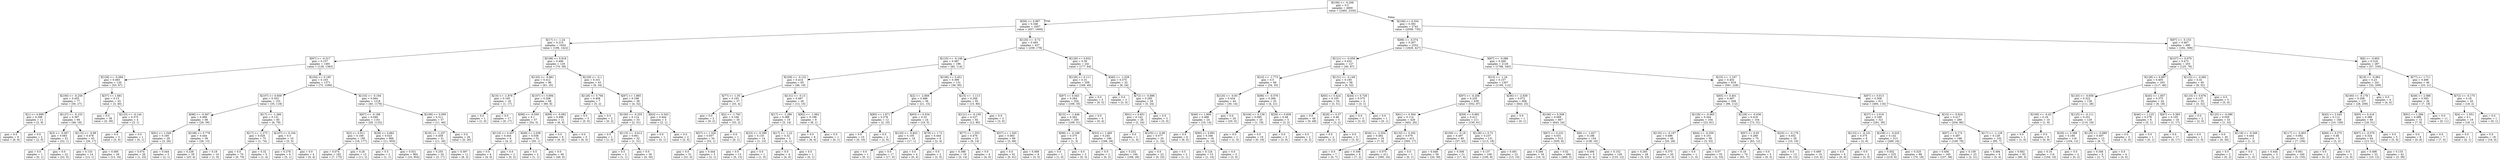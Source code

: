 digraph Tree {
node [shape=box] ;
0 [label="X[100] <= -0.206\ngini = 0.5\nsamples = 4800\nvalue = [2465, 2335]"] ;
1 [label="X[59] <= 0.967\ngini = 0.346\nsamples = 2057\nvalue = [457, 1600]"] ;
0 -> 1 [labeldistance=2.5, labelangle=45, headlabel="True"] ;
2 [label="X[17] <= -1.24\ngini = 0.215\nsamples = 1620\nvalue = [198, 1422]"] ;
1 -> 2 ;
3 [label="X[97] <= -0.317\ngini = 0.157\nsamples = 1491\nvalue = [128, 1363]"] ;
2 -> 3 ;
4 [label="X[129] <= -0.094\ngini = 0.493\nsamples = 120\nvalue = [53, 67]"] ;
3 -> 4 ;
5 [label="X[100] <= -0.259\ngini = 0.455\nsamples = 77\nvalue = [50, 27]"] ;
4 -> 5 ;
6 [label="X[1] <= 0.899\ngini = 0.298\nsamples = 11\nvalue = [2, 9]"] ;
5 -> 6 ;
7 [label="gini = 0.0\nsamples = 9\nvalue = [0, 9]"] ;
6 -> 7 ;
8 [label="gini = 0.0\nsamples = 2\nvalue = [2, 0]"] ;
6 -> 8 ;
9 [label="X[127] <= -0.153\ngini = 0.397\nsamples = 66\nvalue = [48, 18]"] ;
5 -> 9 ;
10 [label="X[3] <= -0.067\ngini = 0.083\nsamples = 23\nvalue = [22, 1]"] ;
9 -> 10 ;
11 [label="gini = 0.0\nsamples = 1\nvalue = [0, 1]"] ;
10 -> 11 ;
12 [label="gini = 0.0\nsamples = 22\nvalue = [22, 0]"] ;
10 -> 12 ;
13 [label="X[115] <= -0.98\ngini = 0.478\nsamples = 43\nvalue = [26, 17]"] ;
9 -> 13 ;
14 [label="gini = 0.133\nsamples = 14\nvalue = [13, 1]"] ;
13 -> 14 ;
15 [label="gini = 0.495\nsamples = 29\nvalue = [13, 16]"] ;
13 -> 15 ;
16 [label="X[37] <= 1.681\ngini = 0.13\nsamples = 43\nvalue = [3, 40]"] ;
4 -> 16 ;
17 [label="gini = 0.0\nsamples = 39\nvalue = [0, 39]"] ;
16 -> 17 ;
18 [label="X[123] <= -0.144\ngini = 0.375\nsamples = 4\nvalue = [3, 1]"] ;
16 -> 18 ;
19 [label="gini = 0.0\nsamples = 3\nvalue = [3, 0]"] ;
18 -> 19 ;
20 [label="gini = 0.0\nsamples = 1\nvalue = [0, 1]"] ;
18 -> 20 ;
21 [label="X[104] <= 0.195\ngini = 0.103\nsamples = 1371\nvalue = [75, 1296]"] ;
3 -> 21 ;
22 [label="X[107] <= 0.009\ngini = 0.353\nsamples = 153\nvalue = [35, 118]"] ;
21 -> 22 ;
23 [label="X[98] <= -0.567\ngini = 0.489\nsamples = 68\nvalue = [29, 39]"] ;
22 -> 23 ;
24 [label="X[91] <= 1.549\ngini = 0.185\nsamples = 29\nvalue = [3, 26]"] ;
23 -> 24 ;
25 [label="gini = 0.074\nsamples = 26\nvalue = [1, 25]"] ;
24 -> 25 ;
26 [label="gini = 0.444\nsamples = 3\nvalue = [2, 1]"] ;
24 -> 26 ;
27 [label="X[108] <= 0.778\ngini = 0.444\nsamples = 39\nvalue = [26, 13]"] ;
23 -> 27 ;
28 [label="gini = 0.238\nsamples = 29\nvalue = [25, 4]"] ;
27 -> 28 ;
29 [label="gini = 0.18\nsamples = 10\nvalue = [1, 9]"] ;
27 -> 29 ;
30 [label="X[17] <= -1.266\ngini = 0.131\nsamples = 85\nvalue = [6, 79]"] ;
22 -> 30 ;
31 [label="X[17] <= -1.273\ngini = 0.026\nsamples = 75\nvalue = [1, 74]"] ;
30 -> 31 ;
32 [label="gini = 0.0\nsamples = 70\nvalue = [0, 70]"] ;
31 -> 32 ;
33 [label="gini = 0.32\nsamples = 5\nvalue = [1, 4]"] ;
31 -> 33 ;
34 [label="X[107] <= 0.104\ngini = 0.5\nsamples = 10\nvalue = [5, 5]"] ;
30 -> 34 ;
35 [label="gini = 0.278\nsamples = 6\nvalue = [5, 1]"] ;
34 -> 35 ;
36 [label="gini = 0.0\nsamples = 4\nvalue = [0, 4]"] ;
34 -> 36 ;
37 [label="X[133] <= -0.194\ngini = 0.064\nsamples = 1218\nvalue = [40, 1178]"] ;
21 -> 37 ;
38 [label="X[97] <= -0.188\ngini = 0.049\nsamples = 1161\nvalue = [29, 1132]"] ;
37 -> 38 ;
39 [label="X[3] <= 0.911\ngini = 0.168\nsamples = 195\nvalue = [18, 177]"] ;
38 -> 39 ;
40 [label="gini = 0.074\nsamples = 182\nvalue = [7, 175]"] ;
39 -> 40 ;
41 [label="gini = 0.26\nsamples = 13\nvalue = [11, 2]"] ;
39 -> 41 ;
42 [label="X[28] <= 0.862\ngini = 0.023\nsamples = 966\nvalue = [11, 955]"] ;
38 -> 42 ;
43 [label="gini = 0.5\nsamples = 2\nvalue = [1, 1]"] ;
42 -> 43 ;
44 [label="gini = 0.021\nsamples = 964\nvalue = [10, 954]"] ;
42 -> 44 ;
45 [label="X[109] <= 0.009\ngini = 0.311\nsamples = 57\nvalue = [11, 46]"] ;
37 -> 45 ;
46 [label="X[19] <= -1.257\ngini = 0.458\nsamples = 31\nvalue = [11, 20]"] ;
45 -> 46 ;
47 [label="gini = 0.255\nsamples = 20\nvalue = [3, 17]"] ;
46 -> 47 ;
48 [label="gini = 0.397\nsamples = 11\nvalue = [8, 3]"] ;
46 -> 48 ;
49 [label="gini = 0.0\nsamples = 26\nvalue = [0, 26]"] ;
45 -> 49 ;
50 [label="X[108] <= 0.818\ngini = 0.496\nsamples = 129\nvalue = [70, 59]"] ;
2 -> 50 ;
51 [label="X[120] <= -0.861\ngini = 0.412\nsamples = 86\nvalue = [61, 25]"] ;
50 -> 51 ;
52 [label="X[10] <= -1.878\ngini = 0.105\nsamples = 18\nvalue = [1, 17]"] ;
51 -> 52 ;
53 [label="gini = 0.0\nsamples = 1\nvalue = [1, 0]"] ;
52 -> 53 ;
54 [label="gini = 0.0\nsamples = 17\nvalue = [0, 17]"] ;
52 -> 54 ;
55 [label="X[107] <= 0.094\ngini = 0.208\nsamples = 68\nvalue = [60, 8]"] ;
51 -> 55 ;
56 [label="X[98] <= -0.559\ngini = 0.1\nsamples = 57\nvalue = [54, 3]"] ;
55 -> 56 ;
57 [label="X[110] <= 0.457\ngini = 0.444\nsamples = 6\nvalue = [4, 2]"] ;
56 -> 57 ;
58 [label="gini = 0.0\nsamples = 4\nvalue = [4, 0]"] ;
57 -> 58 ;
59 [label="gini = 0.0\nsamples = 2\nvalue = [0, 2]"] ;
57 -> 59 ;
60 [label="X[49] <= 2.038\ngini = 0.038\nsamples = 51\nvalue = [50, 1]"] ;
56 -> 60 ;
61 [label="gini = 0.5\nsamples = 2\nvalue = [1, 1]"] ;
60 -> 61 ;
62 [label="gini = 0.0\nsamples = 49\nvalue = [49, 0]"] ;
60 -> 62 ;
63 [label="X[99] <= -0.082\ngini = 0.496\nsamples = 11\nvalue = [6, 5]"] ;
55 -> 63 ;
64 [label="gini = 0.0\nsamples = 6\nvalue = [6, 0]"] ;
63 -> 64 ;
65 [label="gini = 0.0\nsamples = 5\nvalue = [0, 5]"] ;
63 -> 65 ;
66 [label="X[129] <= -0.1\ngini = 0.331\nsamples = 43\nvalue = [9, 34]"] ;
50 -> 66 ;
67 [label="X[128] <= 0.794\ngini = 0.408\nsamples = 7\nvalue = [5, 2]"] ;
66 -> 67 ;
68 [label="gini = 0.0\nsamples = 5\nvalue = [5, 0]"] ;
67 -> 68 ;
69 [label="gini = 0.0\nsamples = 2\nvalue = [0, 2]"] ;
67 -> 69 ;
70 [label="X[87] <= 1.865\ngini = 0.198\nsamples = 36\nvalue = [4, 32]"] ;
66 -> 70 ;
71 [label="X[100] <= -0.255\ngini = 0.114\nsamples = 33\nvalue = [2, 31]"] ;
70 -> 71 ;
72 [label="gini = 0.0\nsamples = 1\nvalue = [1, 0]"] ;
71 -> 72 ;
73 [label="X[115] <= -0.612\ngini = 0.061\nsamples = 32\nvalue = [1, 31]"] ;
71 -> 73 ;
74 [label="gini = 0.5\nsamples = 2\nvalue = [1, 1]"] ;
73 -> 74 ;
75 [label="gini = 0.0\nsamples = 30\nvalue = [0, 30]"] ;
73 -> 75 ;
76 [label="X[63] <= 0.343\ngini = 0.444\nsamples = 3\nvalue = [2, 1]"] ;
70 -> 76 ;
77 [label="gini = 0.0\nsamples = 1\nvalue = [0, 1]"] ;
76 -> 77 ;
78 [label="gini = 0.0\nsamples = 2\nvalue = [2, 0]"] ;
76 -> 78 ;
79 [label="X[120] <= -0.72\ngini = 0.483\nsamples = 437\nvalue = [259, 178]"] ;
1 -> 79 ;
80 [label="X[125] <= -0.148\ngini = 0.487\nsamples = 196\nvalue = [82, 114]"] ;
79 -> 80 ;
81 [label="X[109] <= -0.122\ngini = 0.414\nsamples = 65\nvalue = [46, 19]"] ;
80 -> 81 ;
82 [label="X[77] <= 1.35\ngini = 0.193\nsamples = 37\nvalue = [33, 4]"] ;
81 -> 82 ;
83 [label="gini = 0.0\nsamples = 2\nvalue = [0, 2]"] ;
82 -> 83 ;
84 [label="X[2] <= -1.793\ngini = 0.108\nsamples = 35\nvalue = [33, 2]"] ;
82 -> 84 ;
85 [label="X[57] <= 1.326\ngini = 0.057\nsamples = 34\nvalue = [33, 1]"] ;
84 -> 85 ;
86 [label="gini = 0.0\nsamples = 31\nvalue = [31, 0]"] ;
85 -> 86 ;
87 [label="gini = 0.444\nsamples = 3\nvalue = [2, 1]"] ;
85 -> 87 ;
88 [label="gini = 0.0\nsamples = 1\nvalue = [0, 1]"] ;
84 -> 88 ;
89 [label="X[131] <= -0.13\ngini = 0.497\nsamples = 28\nvalue = [13, 15]"] ;
81 -> 89 ;
90 [label="X[17] <= -1.286\ngini = 0.388\nsamples = 19\nvalue = [5, 14]"] ;
89 -> 90 ;
91 [label="X[23] <= -0.399\ngini = 0.133\nsamples = 14\nvalue = [1, 13]"] ;
90 -> 91 ;
92 [label="gini = 0.0\nsamples = 13\nvalue = [0, 13]"] ;
91 -> 92 ;
93 [label="gini = 0.0\nsamples = 1\nvalue = [1, 0]"] ;
91 -> 93 ;
94 [label="X[17] <= -1.22\ngini = 0.32\nsamples = 5\nvalue = [4, 1]"] ;
90 -> 94 ;
95 [label="gini = 0.0\nsamples = 4\nvalue = [4, 0]"] ;
94 -> 95 ;
96 [label="gini = 0.0\nsamples = 1\nvalue = [0, 1]"] ;
94 -> 96 ;
97 [label="X[82] <= -1.062\ngini = 0.198\nsamples = 9\nvalue = [8, 1]"] ;
89 -> 97 ;
98 [label="gini = 0.0\nsamples = 8\nvalue = [8, 0]"] ;
97 -> 98 ;
99 [label="gini = 0.0\nsamples = 1\nvalue = [0, 1]"] ;
97 -> 99 ;
100 [label="X[106] <= 0.451\ngini = 0.399\nsamples = 131\nvalue = [36, 95]"] ;
80 -> 100 ;
101 [label="X[2] <= -2.669\ngini = 0.486\nsamples = 36\nvalue = [21, 15]"] ;
100 -> 101 ;
102 [label="X[85] <= 1.671\ngini = 0.278\nsamples = 12\nvalue = [2, 10]"] ;
101 -> 102 ;
103 [label="gini = 0.0\nsamples = 10\nvalue = [0, 10]"] ;
102 -> 103 ;
104 [label="gini = 0.0\nsamples = 2\nvalue = [2, 0]"] ;
102 -> 104 ;
105 [label="X[63] <= 0.534\ngini = 0.33\nsamples = 24\nvalue = [19, 5]"] ;
101 -> 105 ;
106 [label="X[120] <= -0.843\ngini = 0.105\nsamples = 18\nvalue = [17, 1]"] ;
105 -> 106 ;
107 [label="gini = 0.0\nsamples = 1\nvalue = [0, 1]"] ;
106 -> 107 ;
108 [label="gini = 0.0\nsamples = 17\nvalue = [17, 0]"] ;
106 -> 108 ;
109 [label="X[79] <= 1.72\ngini = 0.444\nsamples = 6\nvalue = [2, 4]"] ;
105 -> 109 ;
110 [label="gini = 0.0\nsamples = 4\nvalue = [0, 4]"] ;
109 -> 110 ;
111 [label="gini = 0.0\nsamples = 2\nvalue = [2, 0]"] ;
109 -> 111 ;
112 [label="X[15] <= -1.113\ngini = 0.266\nsamples = 95\nvalue = [15, 80]"] ;
100 -> 112 ;
113 [label="X[121] <= -0.159\ngini = 0.227\nsamples = 92\nvalue = [12, 80]"] ;
112 -> 113 ;
114 [label="X[77] <= 1.553\ngini = 0.476\nsamples = 23\nvalue = [9, 14]"] ;
113 -> 114 ;
115 [label="gini = 0.388\nsamples = 19\nvalue = [5, 14]"] ;
114 -> 115 ;
116 [label="gini = 0.0\nsamples = 4\nvalue = [4, 0]"] ;
114 -> 116 ;
117 [label="X[57] <= 1.345\ngini = 0.083\nsamples = 69\nvalue = [3, 66]"] ;
113 -> 117 ;
118 [label="gini = 0.0\nsamples = 61\nvalue = [0, 61]"] ;
117 -> 118 ;
119 [label="gini = 0.469\nsamples = 8\nvalue = [3, 5]"] ;
117 -> 119 ;
120 [label="gini = 0.0\nsamples = 3\nvalue = [3, 0]"] ;
112 -> 120 ;
121 [label="X[128] <= 0.832\ngini = 0.39\nsamples = 241\nvalue = [177, 64]"] ;
79 -> 121 ;
122 [label="X[129] <= 0.111\ngini = 0.31\nsamples = 209\nvalue = [169, 40]"] ;
121 -> 122 ;
123 [label="X[97] <= 0.043\ngini = 0.284\nsamples = 204\nvalue = [169, 35]"] ;
122 -> 123 ;
124 [label="X[15] <= -1.646\ngini = 0.262\nsamples = 200\nvalue = [169, 31]"] ;
123 -> 124 ;
125 [label="X[99] <= -0.198\ngini = 0.375\nsamples = 4\nvalue = [1, 3]"] ;
124 -> 125 ;
126 [label="gini = 0.0\nsamples = 1\nvalue = [1, 0]"] ;
125 -> 126 ;
127 [label="gini = 0.0\nsamples = 3\nvalue = [0, 3]"] ;
125 -> 127 ;
128 [label="X[53] <= 1.469\ngini = 0.245\nsamples = 196\nvalue = [168, 28]"] ;
124 -> 128 ;
129 [label="gini = 0.0\nsamples = 2\nvalue = [0, 2]"] ;
128 -> 129 ;
130 [label="gini = 0.232\nsamples = 194\nvalue = [168, 26]"] ;
128 -> 130 ;
131 [label="gini = 0.0\nsamples = 4\nvalue = [0, 4]"] ;
123 -> 131 ;
132 [label="gini = 0.0\nsamples = 5\nvalue = [0, 5]"] ;
122 -> 132 ;
133 [label="X[40] <= -1.029\ngini = 0.375\nsamples = 32\nvalue = [8, 24]"] ;
121 -> 133 ;
134 [label="gini = 0.0\nsamples = 3\nvalue = [3, 0]"] ;
133 -> 134 ;
135 [label="X[72] <= -0.896\ngini = 0.285\nsamples = 29\nvalue = [5, 24]"] ;
133 -> 135 ;
136 [label="X[61] <= 0.651\ngini = 0.142\nsamples = 26\nvalue = [2, 24]"] ;
135 -> 136 ;
137 [label="gini = 0.0\nsamples = 1\nvalue = [1, 0]"] ;
136 -> 137 ;
138 [label="X[105] <= 0.08\ngini = 0.077\nsamples = 25\nvalue = [1, 24]"] ;
136 -> 138 ;
139 [label="gini = 0.0\nsamples = 23\nvalue = [0, 23]"] ;
138 -> 139 ;
140 [label="gini = 0.5\nsamples = 2\nvalue = [1, 1]"] ;
138 -> 140 ;
141 [label="gini = 0.0\nsamples = 3\nvalue = [3, 0]"] ;
135 -> 141 ;
142 [label="X[106] <= 0.554\ngini = 0.392\nsamples = 2743\nvalue = [2008, 735]"] ;
0 -> 142 [labeldistance=2.5, labelangle=-45, headlabel="False"] ;
143 [label="X[98] <= -0.574\ngini = 0.307\nsamples = 2253\nvalue = [1826, 427]"] ;
142 -> 143 ;
144 [label="X[121] <= -0.059\ngini = 0.432\nsamples = 127\nvalue = [40, 87]"] ;
143 -> 144 ;
145 [label="X[10] <= -1.773\ngini = 0.5\nsamples = 69\nvalue = [34, 35]"] ;
144 -> 145 ;
146 [label="X[120] <= -0.93\ngini = 0.434\nsamples = 44\nvalue = [30, 14]"] ;
145 -> 146 ;
147 [label="X[49] <= 1.909\ngini = 0.486\nsamples = 24\nvalue = [10, 14]"] ;
146 -> 147 ;
148 [label="gini = 0.0\nsamples = 6\nvalue = [6, 0]"] ;
147 -> 148 ;
149 [label="X[90] <= 0.891\ngini = 0.346\nsamples = 18\nvalue = [4, 14]"] ;
147 -> 149 ;
150 [label="gini = 0.124\nsamples = 15\nvalue = [1, 14]"] ;
149 -> 150 ;
151 [label="gini = 0.0\nsamples = 3\nvalue = [3, 0]"] ;
149 -> 151 ;
152 [label="gini = 0.0\nsamples = 20\nvalue = [20, 0]"] ;
146 -> 152 ;
153 [label="X[98] <= -0.576\ngini = 0.269\nsamples = 25\nvalue = [4, 21]"] ;
145 -> 153 ;
154 [label="X[104] <= 0.139\ngini = 0.095\nsamples = 20\nvalue = [1, 19]"] ;
153 -> 154 ;
155 [label="gini = 0.0\nsamples = 1\nvalue = [1, 0]"] ;
154 -> 155 ;
156 [label="gini = 0.0\nsamples = 19\nvalue = [0, 19]"] ;
154 -> 156 ;
157 [label="X[29] <= 0.838\ngini = 0.48\nsamples = 5\nvalue = [3, 2]"] ;
153 -> 157 ;
158 [label="gini = 0.0\nsamples = 3\nvalue = [3, 0]"] ;
157 -> 158 ;
159 [label="gini = 0.0\nsamples = 2\nvalue = [0, 2]"] ;
157 -> 159 ;
160 [label="X[131] <= -0.149\ngini = 0.185\nsamples = 58\nvalue = [6, 52]"] ;
144 -> 160 ;
161 [label="X[65] <= 0.424\ngini = 0.105\nsamples = 54\nvalue = [3, 51]"] ;
160 -> 161 ;
162 [label="gini = 0.0\nsamples = 49\nvalue = [0, 49]"] ;
161 -> 162 ;
163 [label="X[29] <= 0.37\ngini = 0.48\nsamples = 5\nvalue = [3, 2]"] ;
161 -> 163 ;
164 [label="gini = 0.0\nsamples = 2\nvalue = [0, 2]"] ;
163 -> 164 ;
165 [label="gini = 0.0\nsamples = 3\nvalue = [3, 0]"] ;
163 -> 165 ;
166 [label="X[44] <= 0.728\ngini = 0.375\nsamples = 4\nvalue = [3, 1]"] ;
160 -> 166 ;
167 [label="gini = 0.0\nsamples = 3\nvalue = [3, 0]"] ;
166 -> 167 ;
168 [label="gini = 0.0\nsamples = 1\nvalue = [0, 1]"] ;
166 -> 168 ;
169 [label="X[97] <= -0.086\ngini = 0.269\nsamples = 2126\nvalue = [1786, 340]"] ;
143 -> 169 ;
170 [label="X[15] <= -1.24\ngini = 0.157\nsamples = 1307\nvalue = [1195, 112]"] ;
169 -> 170 ;
171 [label="X[97] <= -0.206\ngini = 0.235\nsamples = 639\nvalue = [552, 87]"] ;
170 -> 171 ;
172 [label="X[61] <= 0.564\ngini = 0.114\nsamples = 428\nvalue = [402, 26]"] ;
171 -> 172 ;
173 [label="X[34] <= -2.054\ngini = 0.492\nsamples = 16\nvalue = [7, 9]"] ;
172 -> 173 ;
174 [label="gini = 0.0\nsamples = 7\nvalue = [0, 7]"] ;
173 -> 174 ;
175 [label="gini = 0.346\nsamples = 9\nvalue = [7, 2]"] ;
173 -> 175 ;
176 [label="X[132] <= 0.292\ngini = 0.079\nsamples = 412\nvalue = [395, 17]"] ;
172 -> 176 ;
177 [label="gini = 0.075\nsamples = 411\nvalue = [395, 16]"] ;
176 -> 177 ;
178 [label="gini = 0.0\nsamples = 1\nvalue = [0, 1]"] ;
176 -> 178 ;
179 [label="X[59] <= 0.982\ngini = 0.411\nsamples = 211\nvalue = [150, 61]"] ;
171 -> 179 ;
180 [label="X[100] <= -0.18\ngini = 0.497\nsamples = 80\nvalue = [37, 43]"] ;
179 -> 180 ;
181 [label="gini = 0.448\nsamples = 59\nvalue = [20, 39]"] ;
180 -> 181 ;
182 [label="gini = 0.308\nsamples = 21\nvalue = [17, 4]"] ;
180 -> 182 ;
183 [label="X[128] <= 0.72\ngini = 0.237\nsamples = 131\nvalue = [113, 18]"] ;
179 -> 183 ;
184 [label="gini = 0.137\nsamples = 108\nvalue = [100, 8]"] ;
183 -> 184 ;
185 [label="gini = 0.491\nsamples = 23\nvalue = [13, 10]"] ;
183 -> 185 ;
186 [label="X[36] <= -2.639\ngini = 0.072\nsamples = 668\nvalue = [643, 25]"] ;
170 -> 186 ;
187 [label="gini = 0.0\nsamples = 1\nvalue = [0, 1]"] ;
186 -> 187 ;
188 [label="X[106] <= 0.508\ngini = 0.069\nsamples = 667\nvalue = [643, 24]"] ;
186 -> 188 ;
189 [label="X[67] <= 0.232\ngini = 0.031\nsamples = 513\nvalue = [505, 8]"] ;
188 -> 189 ;
190 [label="gini = 0.266\nsamples = 19\nvalue = [16, 3]"] ;
189 -> 190 ;
191 [label="gini = 0.02\nsamples = 494\nvalue = [489, 5]"] ;
189 -> 191 ;
192 [label="X[6] <= -1.627\ngini = 0.186\nsamples = 154\nvalue = [138, 16]"] ;
188 -> 192 ;
193 [label="gini = 0.494\nsamples = 9\nvalue = [5, 4]"] ;
192 -> 193 ;
194 [label="gini = 0.152\nsamples = 145\nvalue = [133, 12]"] ;
192 -> 194 ;
195 [label="X[15] <= -1.167\ngini = 0.402\nsamples = 819\nvalue = [591, 228]"] ;
169 -> 195 ;
196 [label="X[65] <= 0.401\ngini = 0.497\nsamples = 208\nvalue = [96, 112]"] ;
195 -> 196 ;
197 [label="X[129] <= -0.065\ngini = 0.344\nsamples = 104\nvalue = [23, 81]"] ;
196 -> 197 ;
198 [label="X[135] <= -0.197\ngini = 0.486\nsamples = 48\nvalue = [20, 28]"] ;
197 -> 198 ;
199 [label="gini = 0.293\nsamples = 28\nvalue = [5, 23]"] ;
198 -> 199 ;
200 [label="gini = 0.375\nsamples = 20\nvalue = [15, 5]"] ;
198 -> 200 ;
201 [label="X[64] <= -0.359\ngini = 0.101\nsamples = 56\nvalue = [3, 53]"] ;
197 -> 201 ;
202 [label="gini = 0.0\nsamples = 1\nvalue = [1, 0]"] ;
201 -> 202 ;
203 [label="gini = 0.07\nsamples = 55\nvalue = [2, 53]"] ;
201 -> 203 ;
204 [label="X[129] <= -0.036\ngini = 0.418\nsamples = 104\nvalue = [73, 31]"] ;
196 -> 204 ;
205 [label="X[97] <= 0.05\ngini = 0.269\nsamples = 75\nvalue = [63, 12]"] ;
204 -> 205 ;
206 [label="gini = 0.18\nsamples = 70\nvalue = [63, 7]"] ;
205 -> 206 ;
207 [label="gini = 0.0\nsamples = 5\nvalue = [0, 5]"] ;
205 -> 207 ;
208 [label="X[25] <= -0.179\ngini = 0.452\nsamples = 29\nvalue = [10, 19]"] ;
204 -> 208 ;
209 [label="gini = 0.0\nsamples = 13\nvalue = [0, 13]"] ;
208 -> 209 ;
210 [label="gini = 0.469\nsamples = 16\nvalue = [10, 6]"] ;
208 -> 210 ;
211 [label="X[97] <= 0.013\ngini = 0.308\nsamples = 611\nvalue = [495, 116]"] ;
195 -> 211 ;
212 [label="X[37] <= 2.016\ngini = 0.169\nsamples = 321\nvalue = [291, 30]"] ;
211 -> 212 ;
213 [label="X[123] <= -0.101\ngini = 0.375\nsamples = 8\nvalue = [2, 6]"] ;
212 -> 213 ;
214 [label="gini = 0.0\nsamples = 6\nvalue = [0, 6]"] ;
213 -> 214 ;
215 [label="gini = 0.0\nsamples = 2\nvalue = [2, 0]"] ;
213 -> 215 ;
216 [label="X[109] <= -0.025\ngini = 0.142\nsamples = 313\nvalue = [289, 24]"] ;
212 -> 216 ;
217 [label="gini = 0.052\nsamples = 225\nvalue = [219, 6]"] ;
216 -> 217 ;
218 [label="gini = 0.325\nsamples = 88\nvalue = [70, 18]"] ;
216 -> 218 ;
219 [label="X[15] <= -0.924\ngini = 0.417\nsamples = 290\nvalue = [204, 86]"] ;
211 -> 219 ;
220 [label="X[97] <= 0.174\ngini = 0.487\nsamples = 188\nvalue = [109, 79]"] ;
219 -> 220 ;
221 [label="gini = 0.456\nsamples = 165\nvalue = [107, 58]"] ;
220 -> 221 ;
222 [label="gini = 0.159\nsamples = 23\nvalue = [2, 21]"] ;
220 -> 222 ;
223 [label="X[17] <= -1.129\ngini = 0.128\nsamples = 102\nvalue = [95, 7]"] ;
219 -> 223 ;
224 [label="gini = 0.494\nsamples = 9\nvalue = [5, 4]"] ;
223 -> 224 ;
225 [label="gini = 0.062\nsamples = 93\nvalue = [90, 3]"] ;
223 -> 225 ;
226 [label="X[97] <= -0.153\ngini = 0.467\nsamples = 490\nvalue = [182, 308]"] ;
142 -> 226 ;
227 [label="X[107] <= 0.079\ngini = 0.473\nsamples = 203\nvalue = [125, 78]"] ;
226 -> 227 ;
228 [label="X[128] <= 0.997\ngini = 0.405\nsamples = 163\nvalue = [117, 46]"] ;
227 -> 228 ;
229 [label="X[120] <= -0.659\ngini = 0.322\nsamples = 139\nvalue = [111, 28]"] ;
228 -> 229 ;
230 [label="X[109] <= -0.43\ngini = 0.18\nsamples = 10\nvalue = [1, 9]"] ;
229 -> 230 ;
231 [label="gini = 0.0\nsamples = 1\nvalue = [1, 0]"] ;
230 -> 231 ;
232 [label="gini = 0.0\nsamples = 9\nvalue = [0, 9]"] ;
230 -> 232 ;
233 [label="X[125] <= -0.111\ngini = 0.251\nsamples = 129\nvalue = [110, 19]"] ;
229 -> 233 ;
234 [label="X[28] <= 3.399\ngini = 0.185\nsamples = 116\nvalue = [104, 12]"] ;
233 -> 234 ;
235 [label="gini = 0.16\nsamples = 114\nvalue = [104, 10]"] ;
234 -> 235 ;
236 [label="gini = 0.0\nsamples = 2\nvalue = [0, 2]"] ;
234 -> 236 ;
237 [label="X[125] <= -0.089\ngini = 0.497\nsamples = 13\nvalue = [6, 7]"] ;
233 -> 237 ;
238 [label="gini = 0.346\nsamples = 9\nvalue = [2, 7]"] ;
237 -> 238 ;
239 [label="gini = 0.0\nsamples = 4\nvalue = [4, 0]"] ;
237 -> 239 ;
240 [label="X[45] <= 1.857\ngini = 0.375\nsamples = 24\nvalue = [6, 18]"] ;
228 -> 240 ;
241 [label="X[46] <= 1.125\ngini = 0.278\nsamples = 6\nvalue = [5, 1]"] ;
240 -> 241 ;
242 [label="gini = 0.0\nsamples = 5\nvalue = [5, 0]"] ;
241 -> 242 ;
243 [label="gini = 0.0\nsamples = 1\nvalue = [0, 1]"] ;
241 -> 243 ;
244 [label="X[67] <= 0.383\ngini = 0.105\nsamples = 18\nvalue = [1, 17]"] ;
240 -> 244 ;
245 [label="gini = 0.0\nsamples = 17\nvalue = [0, 17]"] ;
244 -> 245 ;
246 [label="gini = 0.0\nsamples = 1\nvalue = [1, 0]"] ;
244 -> 246 ;
247 [label="X[122] <= -0.082\ngini = 0.32\nsamples = 40\nvalue = [8, 32]"] ;
227 -> 247 ;
248 [label="X[110] <= 0.676\ngini = 0.157\nsamples = 35\nvalue = [3, 32]"] ;
247 -> 248 ;
249 [label="gini = 0.0\nsamples = 2\nvalue = [2, 0]"] ;
248 -> 249 ;
250 [label="X[125] <= -0.086\ngini = 0.059\nsamples = 33\nvalue = [1, 32]"] ;
248 -> 250 ;
251 [label="gini = 0.0\nsamples = 30\nvalue = [0, 30]"] ;
250 -> 251 ;
252 [label="X[118] <= -0.349\ngini = 0.444\nsamples = 3\nvalue = [1, 2]"] ;
250 -> 252 ;
253 [label="gini = 0.0\nsamples = 2\nvalue = [0, 2]"] ;
252 -> 253 ;
254 [label="gini = 0.0\nsamples = 1\nvalue = [1, 0]"] ;
252 -> 254 ;
255 [label="gini = 0.0\nsamples = 5\nvalue = [5, 0]"] ;
247 -> 255 ;
256 [label="X[6] <= -0.903\ngini = 0.318\nsamples = 287\nvalue = [57, 230]"] ;
226 -> 256 ;
257 [label="X[19] <= -0.992\ngini = 0.23\nsamples = 241\nvalue = [32, 209]"] ;
256 -> 257 ;
258 [label="X[100] <= -0.178\ngini = 0.208\nsamples = 237\nvalue = [28, 209]"] ;
257 -> 258 ;
259 [label="X[43] <= 2.045\ngini = 0.112\nsamples = 168\nvalue = [10, 158]"] ;
258 -> 259 ;
260 [label="X[117] <= -0.803\ngini = 0.082\nsamples = 163\nvalue = [7, 156]"] ;
259 -> 260 ;
261 [label="gini = 0.444\nsamples = 3\nvalue = [2, 1]"] ;
260 -> 261 ;
262 [label="gini = 0.061\nsamples = 160\nvalue = [5, 155]"] ;
260 -> 262 ;
263 [label="X[69] <= 0.275\ngini = 0.48\nsamples = 5\nvalue = [3, 2]"] ;
259 -> 263 ;
264 [label="gini = 0.0\nsamples = 2\nvalue = [0, 2]"] ;
263 -> 264 ;
265 [label="gini = 0.0\nsamples = 3\nvalue = [3, 0]"] ;
263 -> 265 ;
266 [label="X[65] <= 0.416\ngini = 0.386\nsamples = 69\nvalue = [18, 51]"] ;
258 -> 266 ;
267 [label="X[97] <= -0.076\ngini = 0.324\nsamples = 64\nvalue = [13, 51]"] ;
266 -> 267 ;
268 [label="gini = 0.496\nsamples = 22\nvalue = [10, 12]"] ;
267 -> 268 ;
269 [label="gini = 0.133\nsamples = 42\nvalue = [3, 39]"] ;
267 -> 269 ;
270 [label="gini = 0.0\nsamples = 5\nvalue = [5, 0]"] ;
266 -> 270 ;
271 [label="gini = 0.0\nsamples = 4\nvalue = [4, 0]"] ;
257 -> 271 ;
272 [label="X[77] <= 1.711\ngini = 0.496\nsamples = 46\nvalue = [25, 21]"] ;
256 -> 272 ;
273 [label="X[49] <= 2.086\ngini = 0.393\nsamples = 26\nvalue = [7, 19]"] ;
272 -> 273 ;
274 [label="X[91] <= 1.266\ngini = 0.498\nsamples = 15\nvalue = [7, 8]"] ;
273 -> 274 ;
275 [label="gini = 0.0\nsamples = 8\nvalue = [0, 8]"] ;
274 -> 275 ;
276 [label="gini = 0.0\nsamples = 7\nvalue = [7, 0]"] ;
274 -> 276 ;
277 [label="gini = 0.0\nsamples = 11\nvalue = [0, 11]"] ;
273 -> 277 ;
278 [label="X[72] <= -0.175\ngini = 0.18\nsamples = 20\nvalue = [18, 2]"] ;
272 -> 278 ;
279 [label="X[4] <= -1.051\ngini = 0.1\nsamples = 19\nvalue = [18, 1]"] ;
278 -> 279 ;
280 [label="gini = 0.0\nsamples = 1\nvalue = [0, 1]"] ;
279 -> 280 ;
281 [label="gini = 0.0\nsamples = 18\nvalue = [18, 0]"] ;
279 -> 281 ;
282 [label="gini = 0.0\nsamples = 1\nvalue = [0, 1]"] ;
278 -> 282 ;
}